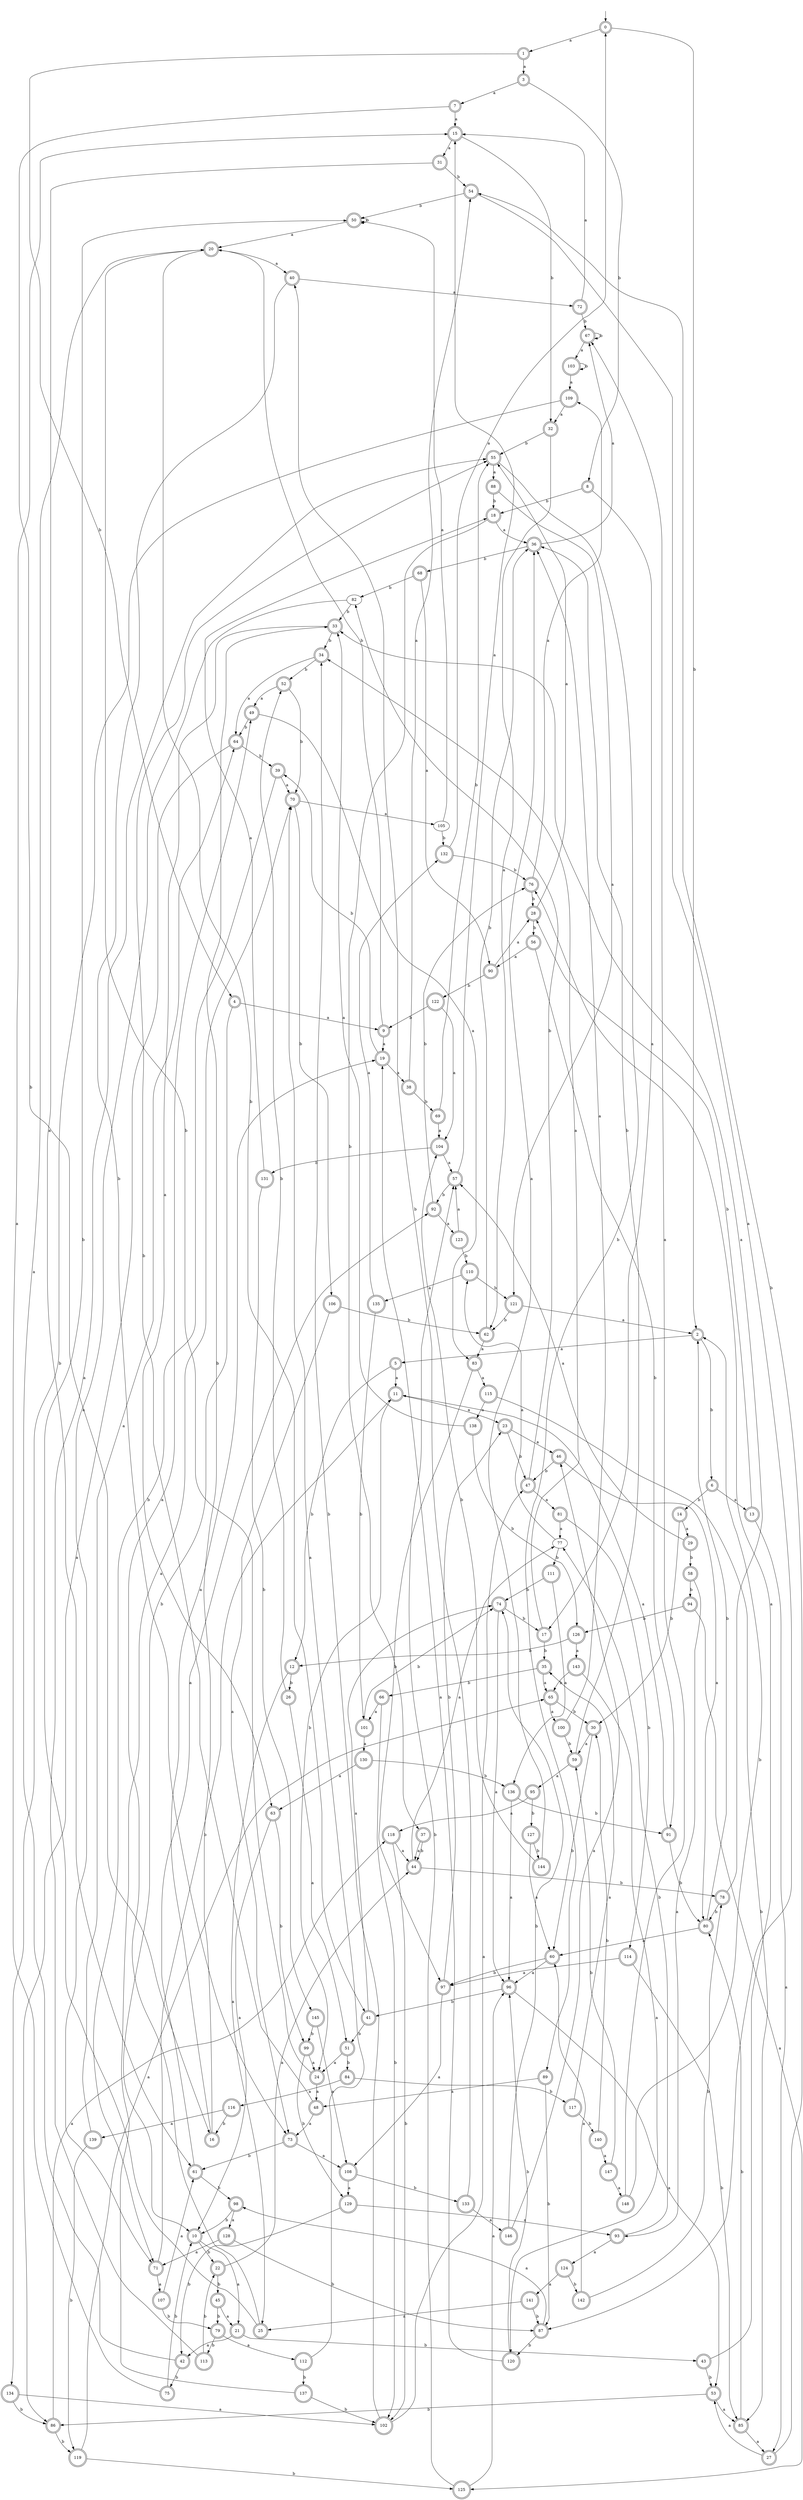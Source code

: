 digraph RandomDFA {
  __start0 [label="", shape=none];
  __start0 -> 0 [label=""];
  0 [shape=circle] [shape=doublecircle]
  0 -> 1 [label="a"]
  0 -> 2 [label="b"]
  1 [shape=doublecircle]
  1 -> 3 [label="a"]
  1 -> 4 [label="b"]
  2 [shape=doublecircle]
  2 -> 5 [label="a"]
  2 -> 6 [label="b"]
  3 [shape=doublecircle]
  3 -> 7 [label="a"]
  3 -> 8 [label="b"]
  4 [shape=doublecircle]
  4 -> 9 [label="a"]
  4 -> 10 [label="b"]
  5 [shape=doublecircle]
  5 -> 11 [label="a"]
  5 -> 12 [label="b"]
  6 [shape=doublecircle]
  6 -> 13 [label="a"]
  6 -> 14 [label="b"]
  7 [shape=doublecircle]
  7 -> 15 [label="a"]
  7 -> 16 [label="b"]
  8 [shape=doublecircle]
  8 -> 17 [label="a"]
  8 -> 18 [label="b"]
  9 [shape=doublecircle]
  9 -> 19 [label="a"]
  9 -> 20 [label="b"]
  10 [shape=doublecircle]
  10 -> 21 [label="a"]
  10 -> 22 [label="b"]
  11 [shape=doublecircle]
  11 -> 23 [label="a"]
  11 -> 24 [label="b"]
  12 [shape=doublecircle]
  12 -> 25 [label="a"]
  12 -> 26 [label="b"]
  13 [shape=doublecircle]
  13 -> 27 [label="a"]
  13 -> 28 [label="b"]
  14 [shape=doublecircle]
  14 -> 29 [label="a"]
  14 -> 30 [label="b"]
  15 [shape=doublecircle]
  15 -> 31 [label="a"]
  15 -> 32 [label="b"]
  16 [shape=doublecircle]
  16 -> 19 [label="a"]
  16 -> 33 [label="b"]
  17 [shape=doublecircle]
  17 -> 34 [label="a"]
  17 -> 35 [label="b"]
  18 [shape=doublecircle]
  18 -> 36 [label="a"]
  18 -> 37 [label="b"]
  19 [shape=doublecircle]
  19 -> 38 [label="a"]
  19 -> 39 [label="b"]
  20 [shape=doublecircle]
  20 -> 40 [label="a"]
  20 -> 41 [label="b"]
  21 [shape=doublecircle]
  21 -> 42 [label="a"]
  21 -> 43 [label="b"]
  22 [shape=doublecircle]
  22 -> 44 [label="a"]
  22 -> 45 [label="b"]
  23 [shape=doublecircle]
  23 -> 46 [label="a"]
  23 -> 47 [label="b"]
  24 [shape=doublecircle]
  24 -> 48 [label="a"]
  24 -> 20 [label="b"]
  25 [shape=doublecircle]
  25 -> 49 [label="a"]
  25 -> 50 [label="b"]
  26 [shape=doublecircle]
  26 -> 51 [label="a"]
  26 -> 52 [label="b"]
  27 [shape=doublecircle]
  27 -> 53 [label="a"]
  27 -> 54 [label="b"]
  28 [shape=doublecircle]
  28 -> 55 [label="a"]
  28 -> 56 [label="b"]
  29 [shape=doublecircle]
  29 -> 57 [label="a"]
  29 -> 58 [label="b"]
  30 [shape=doublecircle]
  30 -> 59 [label="a"]
  30 -> 60 [label="b"]
  31 [shape=doublecircle]
  31 -> 61 [label="a"]
  31 -> 54 [label="b"]
  32 [shape=doublecircle]
  32 -> 62 [label="a"]
  32 -> 55 [label="b"]
  33 [shape=doublecircle]
  33 -> 63 [label="a"]
  33 -> 34 [label="b"]
  34 [shape=doublecircle]
  34 -> 64 [label="a"]
  34 -> 52 [label="b"]
  35 [shape=doublecircle]
  35 -> 65 [label="a"]
  35 -> 66 [label="b"]
  36 [shape=doublecircle]
  36 -> 67 [label="a"]
  36 -> 68 [label="b"]
  37 [shape=doublecircle]
  37 -> 44 [label="a"]
  37 -> 44 [label="b"]
  38 [shape=doublecircle]
  38 -> 54 [label="a"]
  38 -> 69 [label="b"]
  39 [shape=doublecircle]
  39 -> 70 [label="a"]
  39 -> 71 [label="b"]
  40 [shape=doublecircle]
  40 -> 72 [label="a"]
  40 -> 73 [label="b"]
  41 [shape=doublecircle]
  41 -> 74 [label="a"]
  41 -> 51 [label="b"]
  42 [shape=doublecircle]
  42 -> 20 [label="a"]
  42 -> 75 [label="b"]
  43 [shape=doublecircle]
  43 -> 76 [label="a"]
  43 -> 53 [label="b"]
  44 [shape=doublecircle]
  44 -> 77 [label="a"]
  44 -> 78 [label="b"]
  45 [shape=doublecircle]
  45 -> 21 [label="a"]
  45 -> 79 [label="b"]
  46 [shape=doublecircle]
  46 -> 80 [label="a"]
  46 -> 47 [label="b"]
  47 [shape=doublecircle]
  47 -> 81 [label="a"]
  47 -> 82 [label="b"]
  48 [shape=doublecircle]
  48 -> 73 [label="a"]
  48 -> 55 [label="b"]
  49 [shape=doublecircle]
  49 -> 83 [label="a"]
  49 -> 64 [label="b"]
  50 [shape=doublecircle]
  50 -> 20 [label="a"]
  50 -> 50 [label="b"]
  51 [shape=doublecircle]
  51 -> 24 [label="a"]
  51 -> 84 [label="b"]
  52 [shape=doublecircle]
  52 -> 49 [label="a"]
  52 -> 70 [label="b"]
  53 [shape=doublecircle]
  53 -> 85 [label="a"]
  53 -> 86 [label="b"]
  54 [shape=doublecircle]
  54 -> 87 [label="a"]
  54 -> 50 [label="b"]
  55 [shape=doublecircle]
  55 -> 88 [label="a"]
  55 -> 89 [label="b"]
  56 [shape=doublecircle]
  56 -> 90 [label="a"]
  56 -> 91 [label="b"]
  57 [shape=doublecircle]
  57 -> 15 [label="a"]
  57 -> 92 [label="b"]
  58 [shape=doublecircle]
  58 -> 93 [label="a"]
  58 -> 94 [label="b"]
  59 [shape=doublecircle]
  59 -> 95 [label="a"]
  59 -> 36 [label="b"]
  60 [shape=doublecircle]
  60 -> 96 [label="a"]
  60 -> 97 [label="b"]
  61 [shape=doublecircle]
  61 -> 92 [label="a"]
  61 -> 98 [label="b"]
  62 [shape=doublecircle]
  62 -> 83 [label="a"]
  62 -> 36 [label="b"]
  63 [shape=doublecircle]
  63 -> 10 [label="a"]
  63 -> 99 [label="b"]
  64 [shape=doublecircle]
  64 -> 86 [label="a"]
  64 -> 39 [label="b"]
  65 [shape=doublecircle]
  65 -> 100 [label="a"]
  65 -> 30 [label="b"]
  66 [shape=doublecircle]
  66 -> 101 [label="a"]
  66 -> 102 [label="b"]
  67 [shape=doublecircle]
  67 -> 103 [label="a"]
  67 -> 67 [label="b"]
  68 [shape=doublecircle]
  68 -> 90 [label="a"]
  68 -> 82 [label="b"]
  69 [shape=doublecircle]
  69 -> 104 [label="a"]
  69 -> 55 [label="b"]
  70 [shape=doublecircle]
  70 -> 105 [label="a"]
  70 -> 106 [label="b"]
  71 [shape=doublecircle]
  71 -> 107 [label="a"]
  71 -> 11 [label="b"]
  72 [shape=doublecircle]
  72 -> 15 [label="a"]
  72 -> 67 [label="b"]
  73 [shape=doublecircle]
  73 -> 108 [label="a"]
  73 -> 61 [label="b"]
  74 [shape=doublecircle]
  74 -> 96 [label="a"]
  74 -> 17 [label="b"]
  75 [shape=doublecircle]
  75 -> 15 [label="a"]
  75 -> 10 [label="b"]
  76 [shape=doublecircle]
  76 -> 109 [label="a"]
  76 -> 28 [label="b"]
  77
  77 -> 110 [label="a"]
  77 -> 111 [label="b"]
  78 [shape=doublecircle]
  78 -> 33 [label="a"]
  78 -> 80 [label="b"]
  79 [shape=doublecircle]
  79 -> 112 [label="a"]
  79 -> 113 [label="b"]
  80 [shape=doublecircle]
  80 -> 60 [label="a"]
  80 -> 2 [label="b"]
  81 [shape=doublecircle]
  81 -> 77 [label="a"]
  81 -> 114 [label="b"]
  82
  82 -> 71 [label="a"]
  82 -> 33 [label="b"]
  83 [shape=doublecircle]
  83 -> 115 [label="a"]
  83 -> 97 [label="b"]
  84 [shape=doublecircle]
  84 -> 116 [label="a"]
  84 -> 117 [label="b"]
  85 [shape=doublecircle]
  85 -> 27 [label="a"]
  85 -> 80 [label="b"]
  86 [shape=doublecircle]
  86 -> 118 [label="a"]
  86 -> 119 [label="b"]
  87 [shape=doublecircle]
  87 -> 98 [label="a"]
  87 -> 120 [label="b"]
  88 [shape=doublecircle]
  88 -> 121 [label="a"]
  88 -> 18 [label="b"]
  89 [shape=doublecircle]
  89 -> 48 [label="a"]
  89 -> 87 [label="b"]
  90 [shape=doublecircle]
  90 -> 28 [label="a"]
  90 -> 122 [label="b"]
  91 [shape=doublecircle]
  91 -> 11 [label="a"]
  91 -> 80 [label="b"]
  92 [shape=doublecircle]
  92 -> 123 [label="a"]
  92 -> 76 [label="b"]
  93 [shape=doublecircle]
  93 -> 124 [label="a"]
  93 -> 77 [label="b"]
  94 [shape=doublecircle]
  94 -> 125 [label="a"]
  94 -> 126 [label="b"]
  95 [shape=doublecircle]
  95 -> 118 [label="a"]
  95 -> 127 [label="b"]
  96 [shape=doublecircle]
  96 -> 53 [label="a"]
  96 -> 41 [label="b"]
  97 [shape=doublecircle]
  97 -> 108 [label="a"]
  97 -> 23 [label="b"]
  98 [shape=doublecircle]
  98 -> 128 [label="a"]
  98 -> 10 [label="b"]
  99 [shape=doublecircle]
  99 -> 24 [label="a"]
  99 -> 129 [label="b"]
  100 [shape=doublecircle]
  100 -> 36 [label="a"]
  100 -> 59 [label="b"]
  101 [shape=doublecircle]
  101 -> 130 [label="a"]
  101 -> 74 [label="b"]
  102 [shape=doublecircle]
  102 -> 47 [label="a"]
  102 -> 34 [label="b"]
  103 [shape=doublecircle]
  103 -> 109 [label="a"]
  103 -> 103 [label="b"]
  104 [shape=doublecircle]
  104 -> 57 [label="a"]
  104 -> 131 [label="b"]
  105
  105 -> 50 [label="a"]
  105 -> 132 [label="b"]
  106 [shape=doublecircle]
  106 -> 73 [label="a"]
  106 -> 62 [label="b"]
  107 [shape=doublecircle]
  107 -> 61 [label="a"]
  107 -> 79 [label="b"]
  108 [shape=doublecircle]
  108 -> 129 [label="a"]
  108 -> 133 [label="b"]
  109 [shape=doublecircle]
  109 -> 32 [label="a"]
  109 -> 134 [label="b"]
  110 [shape=doublecircle]
  110 -> 135 [label="a"]
  110 -> 121 [label="b"]
  111 [shape=doublecircle]
  111 -> 136 [label="a"]
  111 -> 74 [label="b"]
  112 [shape=doublecircle]
  112 -> 70 [label="a"]
  112 -> 137 [label="b"]
  113 [shape=doublecircle]
  113 -> 55 [label="a"]
  113 -> 22 [label="b"]
  114 [shape=doublecircle]
  114 -> 97 [label="a"]
  114 -> 85 [label="b"]
  115 [shape=doublecircle]
  115 -> 138 [label="a"]
  115 -> 85 [label="b"]
  116 [shape=doublecircle]
  116 -> 139 [label="a"]
  116 -> 16 [label="b"]
  117 [shape=doublecircle]
  117 -> 35 [label="a"]
  117 -> 140 [label="b"]
  118 [shape=doublecircle]
  118 -> 44 [label="a"]
  118 -> 102 [label="b"]
  119 [shape=doublecircle]
  119 -> 65 [label="a"]
  119 -> 125 [label="b"]
  120 [shape=doublecircle]
  120 -> 19 [label="a"]
  120 -> 96 [label="b"]
  121 [shape=doublecircle]
  121 -> 2 [label="a"]
  121 -> 62 [label="b"]
  122 [shape=doublecircle]
  122 -> 104 [label="a"]
  122 -> 9 [label="b"]
  123 [shape=doublecircle]
  123 -> 57 [label="a"]
  123 -> 110 [label="b"]
  124 [shape=doublecircle]
  124 -> 141 [label="a"]
  124 -> 142 [label="b"]
  125 [shape=doublecircle]
  125 -> 96 [label="a"]
  125 -> 57 [label="b"]
  126 [shape=doublecircle]
  126 -> 143 [label="a"]
  126 -> 12 [label="b"]
  127 [shape=doublecircle]
  127 -> 60 [label="a"]
  127 -> 144 [label="b"]
  128 [shape=doublecircle]
  128 -> 71 [label="a"]
  128 -> 87 [label="b"]
  129 [shape=doublecircle]
  129 -> 93 [label="a"]
  129 -> 42 [label="b"]
  130 [shape=doublecircle]
  130 -> 63 [label="a"]
  130 -> 136 [label="b"]
  131 [shape=doublecircle]
  131 -> 18 [label="a"]
  131 -> 145 [label="b"]
  132 [shape=doublecircle]
  132 -> 0 [label="a"]
  132 -> 76 [label="b"]
  133 [shape=doublecircle]
  133 -> 146 [label="a"]
  133 -> 40 [label="b"]
  134 [shape=doublecircle]
  134 -> 102 [label="a"]
  134 -> 86 [label="b"]
  135 [shape=doublecircle]
  135 -> 132 [label="a"]
  135 -> 101 [label="b"]
  136 [shape=doublecircle]
  136 -> 96 [label="a"]
  136 -> 91 [label="b"]
  137 [shape=doublecircle]
  137 -> 70 [label="a"]
  137 -> 102 [label="b"]
  138 [shape=doublecircle]
  138 -> 33 [label="a"]
  138 -> 126 [label="b"]
  139 [shape=doublecircle]
  139 -> 64 [label="a"]
  139 -> 119 [label="b"]
  140 [shape=doublecircle]
  140 -> 147 [label="a"]
  140 -> 30 [label="b"]
  141 [shape=doublecircle]
  141 -> 25 [label="a"]
  141 -> 87 [label="b"]
  142 [shape=doublecircle]
  142 -> 60 [label="a"]
  142 -> 78 [label="b"]
  143 [shape=doublecircle]
  143 -> 120 [label="a"]
  143 -> 65 [label="b"]
  144 [shape=doublecircle]
  144 -> 36 [label="a"]
  144 -> 104 [label="b"]
  145 [shape=doublecircle]
  145 -> 108 [label="a"]
  145 -> 99 [label="b"]
  146 [shape=doublecircle]
  146 -> 46 [label="a"]
  146 -> 74 [label="b"]
  147 [shape=doublecircle]
  147 -> 148 [label="a"]
  147 -> 59 [label="b"]
  148 [shape=doublecircle]
  148 -> 67 [label="a"]
  148 -> 2 [label="b"]
}

